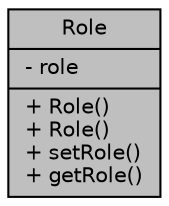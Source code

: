 digraph "Role"
{
  edge [fontname="Helvetica",fontsize="10",labelfontname="Helvetica",labelfontsize="10"];
  node [fontname="Helvetica",fontsize="10",shape=record];
  Node1 [label="{Role\n|- role\l|+ Role()\l+ Role()\l+ setRole()\l+ getRole()\l}",height=0.2,width=0.4,color="black", fillcolor="grey75", style="filled", fontcolor="black"];
}

